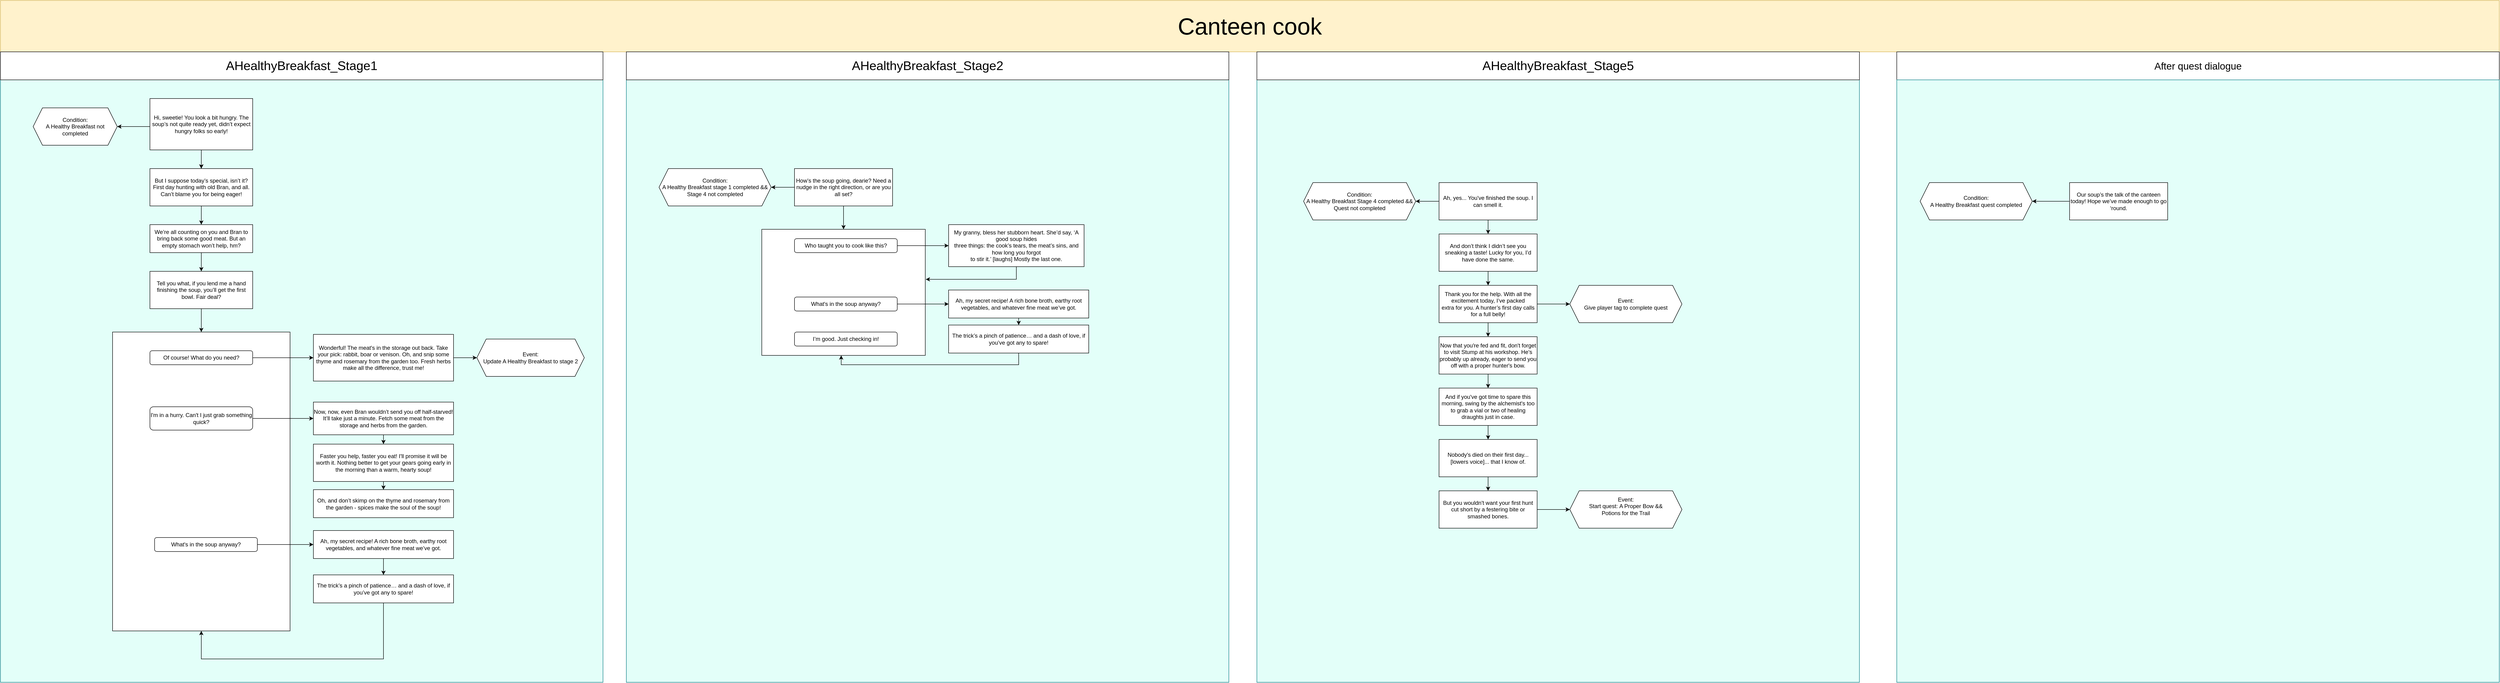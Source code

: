 <mxfile version="28.0.3">
  <diagram name="Page-1" id="DHuM1axFLLnh3QernCQQ">
    <mxGraphModel dx="3227" dy="2412" grid="1" gridSize="10" guides="1" tooltips="1" connect="1" arrows="1" fold="1" page="1" pageScale="1" pageWidth="850" pageHeight="1100" math="0" shadow="0">
      <root>
        <mxCell id="0" />
        <mxCell id="1" parent="0" />
        <mxCell id="-OQqNUn7nrMlVJyKAk-S-12" value="Canteen cook " style="text;html=1;align=center;verticalAlign=middle;whiteSpace=wrap;rounded=0;fontSize=50;fillColor=#fff2cc;strokeColor=#d6b656;" vertex="1" parent="1">
          <mxGeometry x="-120" y="-230" width="5350" height="110" as="geometry" />
        </mxCell>
        <mxCell id="LFIkx6h78dEoTtOIi-fp-30" value="" style="rounded=0;whiteSpace=wrap;html=1;fillColor=#E3FFF9;strokeColor=#0e8088;" parent="1" vertex="1">
          <mxGeometry x="1220" y="-60" width="1290" height="1290" as="geometry" />
        </mxCell>
        <mxCell id="LFIkx6h78dEoTtOIi-fp-28" value="" style="rounded=0;whiteSpace=wrap;html=1;fillColor=#E3FFF9;strokeColor=#0e8088;" parent="1" vertex="1">
          <mxGeometry x="-120" y="-60" width="1290" height="1290" as="geometry" />
        </mxCell>
        <mxCell id="HNTx7v4-bAwA_o5vwCcX-24" value="" style="rounded=0;whiteSpace=wrap;html=1;" parent="1" vertex="1">
          <mxGeometry x="120" y="480" width="380" height="640" as="geometry" />
        </mxCell>
        <mxCell id="HNTx7v4-bAwA_o5vwCcX-18" value="" style="edgeStyle=orthogonalEdgeStyle;rounded=0;orthogonalLoop=1;jettySize=auto;html=1;" parent="1" source="HNTx7v4-bAwA_o5vwCcX-1" target="HNTx7v4-bAwA_o5vwCcX-2" edge="1">
          <mxGeometry relative="1" as="geometry" />
        </mxCell>
        <mxCell id="HNTx7v4-bAwA_o5vwCcX-1" value="Hi, sweetie! You look a bit hungry. The soup’s not quite ready yet, didn’t expect hungry folks so early!" style="rounded=0;whiteSpace=wrap;html=1;" parent="1" vertex="1">
          <mxGeometry x="200" y="-20" width="220" height="110" as="geometry" />
        </mxCell>
        <mxCell id="HNTx7v4-bAwA_o5vwCcX-2" value="But I suppose today’s special, isn’t it? First day hunting with old Bran, and all. Can’t blame you for being eager!" style="rounded=0;whiteSpace=wrap;html=1;" parent="1" vertex="1">
          <mxGeometry x="200" y="130" width="220" height="80" as="geometry" />
        </mxCell>
        <mxCell id="HNTx7v4-bAwA_o5vwCcX-3" value="We’re all counting on you and Bran to bring back some good meat. But an empty stomach won’t help, hm?" style="rounded=0;whiteSpace=wrap;html=1;" parent="1" vertex="1">
          <mxGeometry x="200" y="250" width="220" height="60" as="geometry" />
        </mxCell>
        <mxCell id="HNTx7v4-bAwA_o5vwCcX-4" value="Tell you what, if you lend me a hand finishing the soup, you’ll get the first bowl. Fair deal?" style="rounded=0;whiteSpace=wrap;html=1;" parent="1" vertex="1">
          <mxGeometry x="200" y="350" width="220" height="80" as="geometry" />
        </mxCell>
        <mxCell id="HNTx7v4-bAwA_o5vwCcX-5" value="Of course! What do you need?" style="rounded=1;whiteSpace=wrap;html=1;" parent="1" vertex="1">
          <mxGeometry x="200" y="520" width="220" height="30" as="geometry" />
        </mxCell>
        <mxCell id="HNTx7v4-bAwA_o5vwCcX-6" value="Wonderful! The meat&#39;s in the storage out back. Take your pick: rabbit, boar or venison. Oh, and snip some thyme and rosemary from the garden too. Fresh herbs make all the difference, trust me!" style="rounded=0;whiteSpace=wrap;html=1;" parent="1" vertex="1">
          <mxGeometry x="550" y="485" width="300" height="100" as="geometry" />
        </mxCell>
        <mxCell id="HNTx7v4-bAwA_o5vwCcX-7" value="I&#39;m in a hurry. Can&#39;t I just grab something quick?" style="rounded=1;whiteSpace=wrap;html=1;" parent="1" vertex="1">
          <mxGeometry x="200" y="640" width="220" height="50" as="geometry" />
        </mxCell>
        <mxCell id="HNTx7v4-bAwA_o5vwCcX-8" value="Now, now, even Bran wouldn’t send you off half-starved! It’ll take just a minute. Fetch some meat from the storage and herbs from the garden." style="rounded=0;whiteSpace=wrap;html=1;" parent="1" vertex="1">
          <mxGeometry x="550" y="630" width="300" height="70" as="geometry" />
        </mxCell>
        <mxCell id="HNTx7v4-bAwA_o5vwCcX-9" value="Faster you help, faster you eat! I&#39;ll promise it will be worth it. Nothing better to get your gears going early in the morning than a warm, hearty soup!" style="rounded=0;whiteSpace=wrap;html=1;" parent="1" vertex="1">
          <mxGeometry x="550" y="720" width="300" height="80" as="geometry" />
        </mxCell>
        <mxCell id="HNTx7v4-bAwA_o5vwCcX-10" value="Oh, and don’t skimp on the thyme and rosemary from the garden - spices make the soul of the soup!" style="rounded=0;whiteSpace=wrap;html=1;" parent="1" vertex="1">
          <mxGeometry x="550" y="817.5" width="300" height="60" as="geometry" />
        </mxCell>
        <mxCell id="HNTx7v4-bAwA_o5vwCcX-11" value="What&#39;s in the soup anyway?" style="rounded=1;whiteSpace=wrap;html=1;" parent="1" vertex="1">
          <mxGeometry x="210" y="920" width="220" height="30" as="geometry" />
        </mxCell>
        <mxCell id="HNTx7v4-bAwA_o5vwCcX-12" value="" style="endArrow=classic;html=1;rounded=0;entryX=0;entryY=0.5;entryDx=0;entryDy=0;exitX=1;exitY=0.5;exitDx=0;exitDy=0;" parent="1" source="HNTx7v4-bAwA_o5vwCcX-7" target="HNTx7v4-bAwA_o5vwCcX-8" edge="1">
          <mxGeometry width="50" height="50" relative="1" as="geometry">
            <mxPoint x="420" y="649.5" as="sourcePoint" />
            <mxPoint x="490" y="649.5" as="targetPoint" />
          </mxGeometry>
        </mxCell>
        <mxCell id="HNTx7v4-bAwA_o5vwCcX-13" value="" style="endArrow=classic;html=1;rounded=0;entryX=0;entryY=0.5;entryDx=0;entryDy=0;exitX=1;exitY=0.5;exitDx=0;exitDy=0;" parent="1" source="HNTx7v4-bAwA_o5vwCcX-5" target="HNTx7v4-bAwA_o5vwCcX-6" edge="1">
          <mxGeometry width="50" height="50" relative="1" as="geometry">
            <mxPoint x="420" y="474.5" as="sourcePoint" />
            <mxPoint x="490" y="474" as="targetPoint" />
          </mxGeometry>
        </mxCell>
        <mxCell id="HNTx7v4-bAwA_o5vwCcX-14" value="Ah, my secret recipe! A rich bone broth, earthy root vegetables, and whatever fine meat we’ve got." style="rounded=0;whiteSpace=wrap;html=1;" parent="1" vertex="1">
          <mxGeometry x="550" y="905" width="300" height="60" as="geometry" />
        </mxCell>
        <mxCell id="HNTx7v4-bAwA_o5vwCcX-15" value="" style="endArrow=classic;html=1;rounded=0;entryX=0;entryY=0.5;entryDx=0;entryDy=0;exitX=1;exitY=0.5;exitDx=0;exitDy=0;" parent="1" source="HNTx7v4-bAwA_o5vwCcX-11" target="HNTx7v4-bAwA_o5vwCcX-14" edge="1">
          <mxGeometry width="50" height="50" relative="1" as="geometry">
            <mxPoint x="430" y="870" as="sourcePoint" />
            <mxPoint x="490" y="870" as="targetPoint" />
          </mxGeometry>
        </mxCell>
        <mxCell id="HNTx7v4-bAwA_o5vwCcX-16" value="The trick’s a pinch of patience… and a dash of love, if you’ve got any to spare!" style="rounded=0;whiteSpace=wrap;html=1;" parent="1" vertex="1">
          <mxGeometry x="550" y="1000" width="300" height="60" as="geometry" />
        </mxCell>
        <mxCell id="HNTx7v4-bAwA_o5vwCcX-17" value="" style="endArrow=classic;html=1;rounded=0;" parent="1" edge="1">
          <mxGeometry width="50" height="50" relative="1" as="geometry">
            <mxPoint x="310" y="90" as="sourcePoint" />
            <mxPoint x="310" y="130" as="targetPoint" />
          </mxGeometry>
        </mxCell>
        <mxCell id="HNTx7v4-bAwA_o5vwCcX-21" value="" style="endArrow=classic;html=1;rounded=0;" parent="1" edge="1">
          <mxGeometry width="50" height="50" relative="1" as="geometry">
            <mxPoint x="310" y="210" as="sourcePoint" />
            <mxPoint x="310" y="250" as="targetPoint" />
          </mxGeometry>
        </mxCell>
        <mxCell id="HNTx7v4-bAwA_o5vwCcX-22" value="" style="endArrow=classic;html=1;rounded=0;entryX=0.5;entryY=0;entryDx=0;entryDy=0;" parent="1" target="HNTx7v4-bAwA_o5vwCcX-4" edge="1">
          <mxGeometry width="50" height="50" relative="1" as="geometry">
            <mxPoint x="310" y="310" as="sourcePoint" />
            <mxPoint x="360" y="260" as="targetPoint" />
          </mxGeometry>
        </mxCell>
        <mxCell id="HNTx7v4-bAwA_o5vwCcX-23" value="" style="endArrow=classic;html=1;rounded=0;entryX=0.5;entryY=0;entryDx=0;entryDy=0;" parent="1" target="HNTx7v4-bAwA_o5vwCcX-24" edge="1">
          <mxGeometry width="50" height="50" relative="1" as="geometry">
            <mxPoint x="310" y="430" as="sourcePoint" />
            <mxPoint x="310" y="440" as="targetPoint" />
          </mxGeometry>
        </mxCell>
        <mxCell id="HNTx7v4-bAwA_o5vwCcX-27" value="" style="endArrow=classic;html=1;rounded=0;entryX=0.5;entryY=0;entryDx=0;entryDy=0;exitX=0.5;exitY=1;exitDx=0;exitDy=0;" parent="1" source="HNTx7v4-bAwA_o5vwCcX-8" target="HNTx7v4-bAwA_o5vwCcX-9" edge="1">
          <mxGeometry width="50" height="50" relative="1" as="geometry">
            <mxPoint x="870" y="720" as="sourcePoint" />
            <mxPoint x="870" y="740" as="targetPoint" />
          </mxGeometry>
        </mxCell>
        <mxCell id="HNTx7v4-bAwA_o5vwCcX-28" value="" style="endArrow=classic;html=1;rounded=0;entryX=0.5;entryY=0;entryDx=0;entryDy=0;exitX=0.5;exitY=1;exitDx=0;exitDy=0;" parent="1" source="HNTx7v4-bAwA_o5vwCcX-9" target="HNTx7v4-bAwA_o5vwCcX-10" edge="1">
          <mxGeometry width="50" height="50" relative="1" as="geometry">
            <mxPoint x="870" y="830" as="sourcePoint" />
            <mxPoint x="920" y="780" as="targetPoint" />
          </mxGeometry>
        </mxCell>
        <mxCell id="HNTx7v4-bAwA_o5vwCcX-29" value="" style="endArrow=classic;html=1;rounded=0;entryX=0.5;entryY=0;entryDx=0;entryDy=0;exitX=0.5;exitY=1;exitDx=0;exitDy=0;" parent="1" source="HNTx7v4-bAwA_o5vwCcX-14" target="HNTx7v4-bAwA_o5vwCcX-16" edge="1">
          <mxGeometry width="50" height="50" relative="1" as="geometry">
            <mxPoint x="870" y="980" as="sourcePoint" />
            <mxPoint x="920" y="930" as="targetPoint" />
          </mxGeometry>
        </mxCell>
        <mxCell id="LFIkx6h78dEoTtOIi-fp-1" value="" style="endArrow=classic;html=1;rounded=0;" parent="1" edge="1">
          <mxGeometry width="50" height="50" relative="1" as="geometry">
            <mxPoint x="850" y="535" as="sourcePoint" />
            <mxPoint x="900" y="535" as="targetPoint" />
          </mxGeometry>
        </mxCell>
        <mxCell id="LFIkx6h78dEoTtOIi-fp-2" value="Event: &lt;br&gt;Update A Healthy Breakfast to stage 2" style="shape=hexagon;perimeter=hexagonPerimeter2;whiteSpace=wrap;html=1;fixedSize=1;" parent="1" vertex="1">
          <mxGeometry x="900" y="495" width="230" height="80" as="geometry" />
        </mxCell>
        <mxCell id="LFIkx6h78dEoTtOIi-fp-3" value="Condition:&lt;br&gt;&lt;div&gt;A Healthy Breakfast not completed&lt;/div&gt;" style="shape=hexagon;perimeter=hexagonPerimeter2;whiteSpace=wrap;html=1;fixedSize=1;" parent="1" vertex="1">
          <mxGeometry x="-50" width="180" height="80" as="geometry" />
        </mxCell>
        <mxCell id="LFIkx6h78dEoTtOIi-fp-4" value="" style="endArrow=classic;html=1;rounded=0;entryX=1;entryY=0.5;entryDx=0;entryDy=0;" parent="1" target="LFIkx6h78dEoTtOIi-fp-3" edge="1">
          <mxGeometry width="50" height="50" relative="1" as="geometry">
            <mxPoint x="200" y="40" as="sourcePoint" />
            <mxPoint x="250" y="-10" as="targetPoint" />
          </mxGeometry>
        </mxCell>
        <mxCell id="LFIkx6h78dEoTtOIi-fp-5" value="Condition:&lt;br&gt;A Healthy Breakfast stage 1 completed &amp;amp;&amp;amp; &lt;br&gt;Stage 4 not completed" style="shape=hexagon;perimeter=hexagonPerimeter2;whiteSpace=wrap;html=1;fixedSize=1;" parent="1" vertex="1">
          <mxGeometry x="1290" y="130" width="240" height="80" as="geometry" />
        </mxCell>
        <mxCell id="LFIkx6h78dEoTtOIi-fp-6" value="" style="endArrow=classic;html=1;rounded=0;entryX=1;entryY=0.5;entryDx=0;entryDy=0;" parent="1" target="LFIkx6h78dEoTtOIi-fp-5" edge="1">
          <mxGeometry width="50" height="50" relative="1" as="geometry">
            <mxPoint x="1580" y="170" as="sourcePoint" />
            <mxPoint x="1630" y="120" as="targetPoint" />
          </mxGeometry>
        </mxCell>
        <mxCell id="LFIkx6h78dEoTtOIi-fp-7" value="How’s the soup going, dearie? Need a nudge in the right direction, or are you all set?" style="rounded=0;whiteSpace=wrap;html=1;" parent="1" vertex="1">
          <mxGeometry x="1580" y="130" width="210" height="80" as="geometry" />
        </mxCell>
        <mxCell id="LFIkx6h78dEoTtOIi-fp-8" value="" style="endArrow=classic;html=1;rounded=0;exitX=0.5;exitY=1;exitDx=0;exitDy=0;entryX=0.5;entryY=1;entryDx=0;entryDy=0;" parent="1" source="HNTx7v4-bAwA_o5vwCcX-16" target="HNTx7v4-bAwA_o5vwCcX-24" edge="1">
          <mxGeometry width="50" height="50" relative="1" as="geometry">
            <mxPoint x="725" y="1020" as="sourcePoint" />
            <mxPoint x="380" y="1000.0" as="targetPoint" />
            <Array as="points">
              <mxPoint x="700" y="1180" />
              <mxPoint x="520" y="1180" />
              <mxPoint x="310" y="1180" />
            </Array>
          </mxGeometry>
        </mxCell>
        <mxCell id="LFIkx6h78dEoTtOIi-fp-9" value="" style="endArrow=classic;html=1;rounded=0;exitX=0.5;exitY=1;exitDx=0;exitDy=0;entryX=0;entryY=0.5;entryDx=0;entryDy=0;" parent="1" source="LFIkx6h78dEoTtOIi-fp-7" target="LFIkx6h78dEoTtOIi-fp-10" edge="1">
          <mxGeometry width="50" height="50" relative="1" as="geometry">
            <mxPoint x="1710" y="260" as="sourcePoint" />
            <mxPoint x="1760" y="210" as="targetPoint" />
          </mxGeometry>
        </mxCell>
        <mxCell id="LFIkx6h78dEoTtOIi-fp-10" value="" style="rounded=0;whiteSpace=wrap;html=1;direction=south;" parent="1" vertex="1">
          <mxGeometry x="1510" y="260" width="350" height="270" as="geometry" />
        </mxCell>
        <mxCell id="LFIkx6h78dEoTtOIi-fp-12" value="I’m good. Just checking in!" style="rounded=1;whiteSpace=wrap;html=1;" parent="1" vertex="1">
          <mxGeometry x="1580" y="480" width="220" height="30" as="geometry" />
        </mxCell>
        <mxCell id="LFIkx6h78dEoTtOIi-fp-13" value="Who taught you to cook like this?" style="rounded=1;whiteSpace=wrap;html=1;align=center;" parent="1" vertex="1">
          <mxGeometry x="1580" y="280" width="220" height="30" as="geometry" />
        </mxCell>
        <mxCell id="LFIkx6h78dEoTtOIi-fp-14" value="My granny, bless her stubborn heart. She’d say, ‘A good soup hides &lt;br&gt;three things: the cook’s tears, the meat’s sins, and how long you forgot&lt;br&gt; to stir it.’ [laughs] Mostly the last one." style="rounded=0;whiteSpace=wrap;html=1;" parent="1" vertex="1">
          <mxGeometry x="1910" y="250" width="290" height="90" as="geometry" />
        </mxCell>
        <mxCell id="LFIkx6h78dEoTtOIi-fp-15" value="" style="endArrow=classic;html=1;rounded=0;exitX=1;exitY=0.5;exitDx=0;exitDy=0;entryX=0;entryY=0.5;entryDx=0;entryDy=0;" parent="1" source="LFIkx6h78dEoTtOIi-fp-13" target="LFIkx6h78dEoTtOIi-fp-14" edge="1">
          <mxGeometry width="50" height="50" relative="1" as="geometry">
            <mxPoint x="1840" y="320" as="sourcePoint" />
            <mxPoint x="1890" y="270" as="targetPoint" />
          </mxGeometry>
        </mxCell>
        <mxCell id="LFIkx6h78dEoTtOIi-fp-29" value="&lt;font style=&quot;font-size: 27px;&quot;&gt;AHealthyBreakfast_Stage1&lt;/font&gt;" style="rounded=0;whiteSpace=wrap;html=1;" parent="1" vertex="1">
          <mxGeometry x="-120" y="-120" width="1290" height="60" as="geometry" />
        </mxCell>
        <mxCell id="LFIkx6h78dEoTtOIi-fp-31" value="&lt;div&gt;&lt;font style=&quot;font-size: 27px;&quot;&gt;AHealthyBreakfast_Stage2&lt;/font&gt;&lt;/div&gt;" style="rounded=0;whiteSpace=wrap;html=1;" parent="1" vertex="1">
          <mxGeometry x="1220" y="-120" width="1290" height="60" as="geometry" />
        </mxCell>
        <mxCell id="LFIkx6h78dEoTtOIi-fp-32" value="What&#39;s in the soup anyway?" style="rounded=1;whiteSpace=wrap;html=1;" parent="1" vertex="1">
          <mxGeometry x="1580" y="405" width="220" height="30" as="geometry" />
        </mxCell>
        <mxCell id="LFIkx6h78dEoTtOIi-fp-33" value="Ah, my secret recipe! A rich bone broth, earthy root vegetables, and whatever fine meat we’ve got." style="rounded=0;whiteSpace=wrap;html=1;" parent="1" vertex="1">
          <mxGeometry x="1910" y="390" width="300" height="60" as="geometry" />
        </mxCell>
        <mxCell id="LFIkx6h78dEoTtOIi-fp-34" value="The trick’s a pinch of patience… and a dash of love, if you’ve got any to spare!" style="rounded=0;whiteSpace=wrap;html=1;" parent="1" vertex="1">
          <mxGeometry x="1910" y="465" width="300" height="60" as="geometry" />
        </mxCell>
        <mxCell id="LFIkx6h78dEoTtOIi-fp-35" value="" style="endArrow=classic;html=1;rounded=0;exitX=0.5;exitY=1;exitDx=0;exitDy=0;" parent="1" source="LFIkx6h78dEoTtOIi-fp-34" edge="1">
          <mxGeometry width="50" height="50" relative="1" as="geometry">
            <mxPoint x="2095" y="390" as="sourcePoint" />
            <mxPoint x="1680" y="530" as="targetPoint" />
            <Array as="points">
              <mxPoint x="2060" y="550" />
              <mxPoint x="1890" y="550" />
              <mxPoint x="1680" y="550" />
            </Array>
          </mxGeometry>
        </mxCell>
        <mxCell id="LFIkx6h78dEoTtOIi-fp-36" value="" style="endArrow=classic;html=1;rounded=0;exitX=1;exitY=0.5;exitDx=0;exitDy=0;entryX=0;entryY=0.5;entryDx=0;entryDy=0;" parent="1" source="LFIkx6h78dEoTtOIi-fp-32" target="LFIkx6h78dEoTtOIi-fp-33" edge="1">
          <mxGeometry width="50" height="50" relative="1" as="geometry">
            <mxPoint x="1850" y="280" as="sourcePoint" />
            <mxPoint x="1900" y="230" as="targetPoint" />
          </mxGeometry>
        </mxCell>
        <mxCell id="LFIkx6h78dEoTtOIi-fp-37" value="" style="endArrow=classic;html=1;rounded=0;exitX=0.5;exitY=1;exitDx=0;exitDy=0;entryX=0.5;entryY=0;entryDx=0;entryDy=0;" parent="1" source="LFIkx6h78dEoTtOIi-fp-33" target="LFIkx6h78dEoTtOIi-fp-34" edge="1">
          <mxGeometry width="50" height="50" relative="1" as="geometry">
            <mxPoint x="2060" y="455" as="sourcePoint" />
            <mxPoint x="2110" y="405" as="targetPoint" />
          </mxGeometry>
        </mxCell>
        <mxCell id="LFIkx6h78dEoTtOIi-fp-38" value="" style="endArrow=classic;html=1;rounded=0;exitX=0.5;exitY=1;exitDx=0;exitDy=0;entryX=0.397;entryY=-0.003;entryDx=0;entryDy=0;entryPerimeter=0;" parent="1" source="LFIkx6h78dEoTtOIi-fp-14" target="LFIkx6h78dEoTtOIi-fp-10" edge="1">
          <mxGeometry width="50" height="50" relative="1" as="geometry">
            <mxPoint x="2090" y="380" as="sourcePoint" />
            <mxPoint x="2140" y="330" as="targetPoint" />
            <Array as="points">
              <mxPoint x="2055" y="367" />
            </Array>
          </mxGeometry>
        </mxCell>
        <mxCell id="-OQqNUn7nrMlVJyKAk-S-1" value="" style="rounded=0;whiteSpace=wrap;html=1;fillColor=#E3FFF9;strokeColor=#0e8088;" vertex="1" parent="1">
          <mxGeometry x="2570" y="-60" width="1290" height="1290" as="geometry" />
        </mxCell>
        <mxCell id="-OQqNUn7nrMlVJyKAk-S-2" value="&lt;div&gt;&lt;font style=&quot;font-size: 27px;&quot;&gt;AHealthyBreakfast_Stage5&lt;/font&gt;&lt;/div&gt;" style="rounded=0;whiteSpace=wrap;html=1;" vertex="1" parent="1">
          <mxGeometry x="2570" y="-120" width="1290" height="60" as="geometry" />
        </mxCell>
        <mxCell id="-OQqNUn7nrMlVJyKAk-S-3" value="Condition:&lt;br&gt;&lt;div&gt;A Healthy Breakfast Stage 4 completed &amp;amp;&amp;amp; Quest not completed&lt;/div&gt;" style="shape=hexagon;perimeter=hexagonPerimeter2;whiteSpace=wrap;html=1;fixedSize=1;" vertex="1" parent="1">
          <mxGeometry x="2670" y="160" width="240" height="80" as="geometry" />
        </mxCell>
        <mxCell id="-OQqNUn7nrMlVJyKAk-S-4" value="" style="endArrow=classic;html=1;rounded=0;entryX=1;entryY=0.5;entryDx=0;entryDy=0;" edge="1" parent="1">
          <mxGeometry width="50" height="50" relative="1" as="geometry">
            <mxPoint x="2960" y="200" as="sourcePoint" />
            <mxPoint x="2910" y="200" as="targetPoint" />
          </mxGeometry>
        </mxCell>
        <mxCell id="-OQqNUn7nrMlVJyKAk-S-5" value="Ah, yes... You&#39;ve finished the soup. I can smell it." style="rounded=0;whiteSpace=wrap;html=1;" vertex="1" parent="1">
          <mxGeometry x="2960" y="160" width="210" height="80" as="geometry" />
        </mxCell>
        <mxCell id="-OQqNUn7nrMlVJyKAk-S-6" value="And don’t think I didn’t see you sneaking a taste! Lucky for you, I’d have done the same." style="rounded=0;whiteSpace=wrap;html=1;" vertex="1" parent="1">
          <mxGeometry x="2960" y="270" width="210" height="80" as="geometry" />
        </mxCell>
        <mxCell id="-OQqNUn7nrMlVJyKAk-S-7" value="Thank you for the help. With all the excitement today, I’ve packed &lt;br&gt;extra for you. A hunter’s first day calls for a full belly!" style="rounded=0;whiteSpace=wrap;html=1;" vertex="1" parent="1">
          <mxGeometry x="2960" y="380" width="210" height="80" as="geometry" />
        </mxCell>
        <mxCell id="-OQqNUn7nrMlVJyKAk-S-8" value="" style="endArrow=classic;html=1;rounded=0;exitX=0.5;exitY=1;exitDx=0;exitDy=0;entryX=0.5;entryY=0;entryDx=0;entryDy=0;" edge="1" parent="1" source="-OQqNUn7nrMlVJyKAk-S-5" target="-OQqNUn7nrMlVJyKAk-S-6">
          <mxGeometry width="50" height="50" relative="1" as="geometry">
            <mxPoint x="3210" y="280" as="sourcePoint" />
            <mxPoint x="3260" y="230" as="targetPoint" />
          </mxGeometry>
        </mxCell>
        <mxCell id="-OQqNUn7nrMlVJyKAk-S-9" value="" style="endArrow=classic;html=1;rounded=0;exitX=0.5;exitY=1;exitDx=0;exitDy=0;entryX=0.5;entryY=0;entryDx=0;entryDy=0;" edge="1" parent="1" source="-OQqNUn7nrMlVJyKAk-S-6" target="-OQqNUn7nrMlVJyKAk-S-7">
          <mxGeometry width="50" height="50" relative="1" as="geometry">
            <mxPoint x="2880" y="380" as="sourcePoint" />
            <mxPoint x="2930" y="330" as="targetPoint" />
          </mxGeometry>
        </mxCell>
        <mxCell id="-OQqNUn7nrMlVJyKAk-S-10" value="&lt;font style=&quot;font-size: 21px;&quot;&gt;After quest dialogue&lt;/font&gt;" style="rounded=0;whiteSpace=wrap;html=1;" vertex="1" parent="1">
          <mxGeometry x="3940" y="-120" width="1290" height="60" as="geometry" />
        </mxCell>
        <mxCell id="-OQqNUn7nrMlVJyKAk-S-11" value="" style="rounded=0;whiteSpace=wrap;html=1;fillColor=#E3FFF9;strokeColor=#0e8088;" vertex="1" parent="1">
          <mxGeometry x="3940" y="-60" width="1290" height="1290" as="geometry" />
        </mxCell>
        <mxCell id="-OQqNUn7nrMlVJyKAk-S-13" value="" style="endArrow=classic;html=1;rounded=0;exitX=1;exitY=0.5;exitDx=0;exitDy=0;entryX=0;entryY=0.5;entryDx=0;entryDy=0;" edge="1" parent="1" source="-OQqNUn7nrMlVJyKAk-S-7" target="-OQqNUn7nrMlVJyKAk-S-14">
          <mxGeometry width="50" height="50" relative="1" as="geometry">
            <mxPoint x="3210" y="410" as="sourcePoint" />
            <mxPoint x="3260" y="360" as="targetPoint" />
          </mxGeometry>
        </mxCell>
        <mxCell id="-OQqNUn7nrMlVJyKAk-S-14" value="Event:&lt;div&gt;Give player tag to complete quest&lt;/div&gt;" style="shape=hexagon;perimeter=hexagonPerimeter2;whiteSpace=wrap;html=1;fixedSize=1;" vertex="1" parent="1">
          <mxGeometry x="3240" y="380" width="240" height="80" as="geometry" />
        </mxCell>
        <mxCell id="-OQqNUn7nrMlVJyKAk-S-15" value="Condition:&lt;br&gt;&lt;div&gt;A Healthy Breakfast quest completed&lt;/div&gt;" style="shape=hexagon;perimeter=hexagonPerimeter2;whiteSpace=wrap;html=1;fixedSize=1;" vertex="1" parent="1">
          <mxGeometry x="3990" y="160" width="240" height="80" as="geometry" />
        </mxCell>
        <mxCell id="-OQqNUn7nrMlVJyKAk-S-16" value="Our soup’s the talk of the canteen today! Hope we’ve made enough to go ‘round." style="rounded=0;whiteSpace=wrap;html=1;" vertex="1" parent="1">
          <mxGeometry x="4310" y="160" width="210" height="80" as="geometry" />
        </mxCell>
        <mxCell id="-OQqNUn7nrMlVJyKAk-S-17" value="" style="endArrow=classic;html=1;rounded=0;entryX=1;entryY=0.5;entryDx=0;entryDy=0;exitX=0;exitY=0.5;exitDx=0;exitDy=0;" edge="1" parent="1" source="-OQqNUn7nrMlVJyKAk-S-16" target="-OQqNUn7nrMlVJyKAk-S-15">
          <mxGeometry width="50" height="50" relative="1" as="geometry">
            <mxPoint x="4110" y="390" as="sourcePoint" />
            <mxPoint x="4160" y="340" as="targetPoint" />
          </mxGeometry>
        </mxCell>
        <mxCell id="-OQqNUn7nrMlVJyKAk-S-20" value="" style="endArrow=classic;html=1;rounded=0;exitX=0.5;exitY=1;exitDx=0;exitDy=0;entryX=0.5;entryY=0;entryDx=0;entryDy=0;" edge="1" target="-OQqNUn7nrMlVJyKAk-S-21" parent="1">
          <mxGeometry width="50" height="50" relative="1" as="geometry">
            <mxPoint x="3065" y="460" as="sourcePoint" />
            <mxPoint x="2930" y="440" as="targetPoint" />
          </mxGeometry>
        </mxCell>
        <mxCell id="-OQqNUn7nrMlVJyKAk-S-21" value="Now that you&#39;re fed and fit, don&#39;t forget to visit Stump at his workshop. He&#39;s probably up already, eager to send you off with a proper hunter&#39;s bow. " style="rounded=0;whiteSpace=wrap;html=1;" vertex="1" parent="1">
          <mxGeometry x="2960" y="490" width="210" height="80" as="geometry" />
        </mxCell>
        <mxCell id="-OQqNUn7nrMlVJyKAk-S-22" value="" style="endArrow=classic;html=1;rounded=0;exitX=0.5;exitY=1;exitDx=0;exitDy=0;entryX=0.5;entryY=0;entryDx=0;entryDy=0;" edge="1" target="-OQqNUn7nrMlVJyKAk-S-23" parent="1">
          <mxGeometry width="50" height="50" relative="1" as="geometry">
            <mxPoint x="3065" y="570" as="sourcePoint" />
            <mxPoint x="2930" y="550" as="targetPoint" />
          </mxGeometry>
        </mxCell>
        <mxCell id="-OQqNUn7nrMlVJyKAk-S-23" value="And if you&#39;ve got time to spare this morning, swing by the alchemist&#39;s too to grab a vial or two of healing draughts just in case." style="rounded=0;whiteSpace=wrap;html=1;" vertex="1" parent="1">
          <mxGeometry x="2960" y="600" width="210" height="80" as="geometry" />
        </mxCell>
        <mxCell id="-OQqNUn7nrMlVJyKAk-S-24" value="" style="endArrow=classic;html=1;rounded=0;exitX=0.5;exitY=1;exitDx=0;exitDy=0;entryX=0.5;entryY=0;entryDx=0;entryDy=0;" edge="1" target="-OQqNUn7nrMlVJyKAk-S-25" parent="1">
          <mxGeometry width="50" height="50" relative="1" as="geometry">
            <mxPoint x="3065" y="680" as="sourcePoint" />
            <mxPoint x="2930" y="660" as="targetPoint" />
          </mxGeometry>
        </mxCell>
        <mxCell id="-OQqNUn7nrMlVJyKAk-S-25" value="Nobody&#39;s died on their first day...[lowers voice]... that I know of." style="rounded=0;whiteSpace=wrap;html=1;" vertex="1" parent="1">
          <mxGeometry x="2960" y="710" width="210" height="80" as="geometry" />
        </mxCell>
        <mxCell id="-OQqNUn7nrMlVJyKAk-S-26" value="" style="endArrow=classic;html=1;rounded=0;exitX=0.5;exitY=1;exitDx=0;exitDy=0;entryX=0.5;entryY=0;entryDx=0;entryDy=0;" edge="1" target="-OQqNUn7nrMlVJyKAk-S-27" parent="1">
          <mxGeometry width="50" height="50" relative="1" as="geometry">
            <mxPoint x="3065" y="790" as="sourcePoint" />
            <mxPoint x="2930" y="770" as="targetPoint" />
          </mxGeometry>
        </mxCell>
        <mxCell id="-OQqNUn7nrMlVJyKAk-S-27" value="But you wouldn&#39;t want your first hunt cut short by a festering bite or smashed bones." style="rounded=0;whiteSpace=wrap;html=1;" vertex="1" parent="1">
          <mxGeometry x="2960" y="820" width="210" height="80" as="geometry" />
        </mxCell>
        <mxCell id="-OQqNUn7nrMlVJyKAk-S-29" value="Event:&lt;div&gt;Start quest:&amp;nbsp;A Proper Bow &amp;amp;&amp;amp;&lt;br&gt;Potions for the Trail&lt;br&gt;&lt;br&gt;&lt;/div&gt;" style="shape=hexagon;perimeter=hexagonPerimeter2;whiteSpace=wrap;html=1;fixedSize=1;" vertex="1" parent="1">
          <mxGeometry x="3240" y="820" width="240" height="80" as="geometry" />
        </mxCell>
        <mxCell id="-OQqNUn7nrMlVJyKAk-S-30" value="" style="endArrow=classic;html=1;rounded=0;exitX=1;exitY=0.5;exitDx=0;exitDy=0;entryX=0;entryY=0.5;entryDx=0;entryDy=0;" edge="1" target="-OQqNUn7nrMlVJyKAk-S-29" parent="1">
          <mxGeometry width="50" height="50" relative="1" as="geometry">
            <mxPoint x="3170" y="860" as="sourcePoint" />
            <mxPoint x="3260" y="800" as="targetPoint" />
          </mxGeometry>
        </mxCell>
      </root>
    </mxGraphModel>
  </diagram>
</mxfile>
